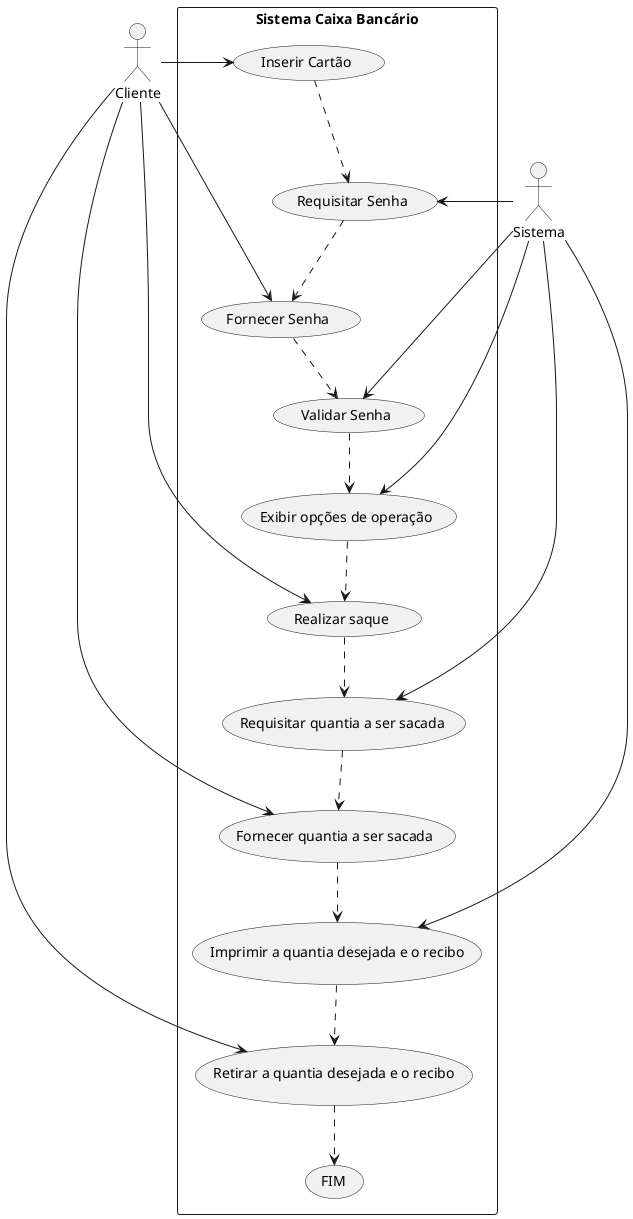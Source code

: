 @startuml Diagrama
actor "Cliente" as C
rectangle "Sistema Caixa Bancário" {
  usecase "Inserir Cartão" as ACAO1
  usecase "Requisitar Senha" as ACAO2
  usecase "Fornecer Senha" as ACAO3
  usecase "Validar Senha" as ACAO4
  usecase "Exibir opções de operação" as ACAO5
  usecase "Realizar saque" as ACAO6
  usecase "Requisitar quantia a ser sacada" as ACAO7
  usecase "Fornecer quantia a ser sacada" as ACAO8
  usecase "Imprimir a quantia desejada e o recibo" as ACAO9
  usecase "Retirar a quantia desejada e o recibo" as ACAO10
  usecase "FIM" as ACAO11 
}
actor "Sistema" as S
C -> ACAO1
S -> ACAO2
C -> ACAO3
S -> ACAO4
S -> ACAO5
C -> ACAO6
S -> ACAO7
C -> ACAO8
S -> ACAO9
C -> ACAO10
ACAO1 ..> ACAO2
ACAO2 ..> ACAO3
ACAO3 ..> ACAO4
ACAO4 ..> ACAO5
ACAO5 ..> ACAO6
ACAO6 ..> ACAO7
ACAO7 ..> ACAO8
ACAO8 ..> ACAO9
ACAO9 ..> ACAO10
ACAO10 ..> ACAO11
@enduml
